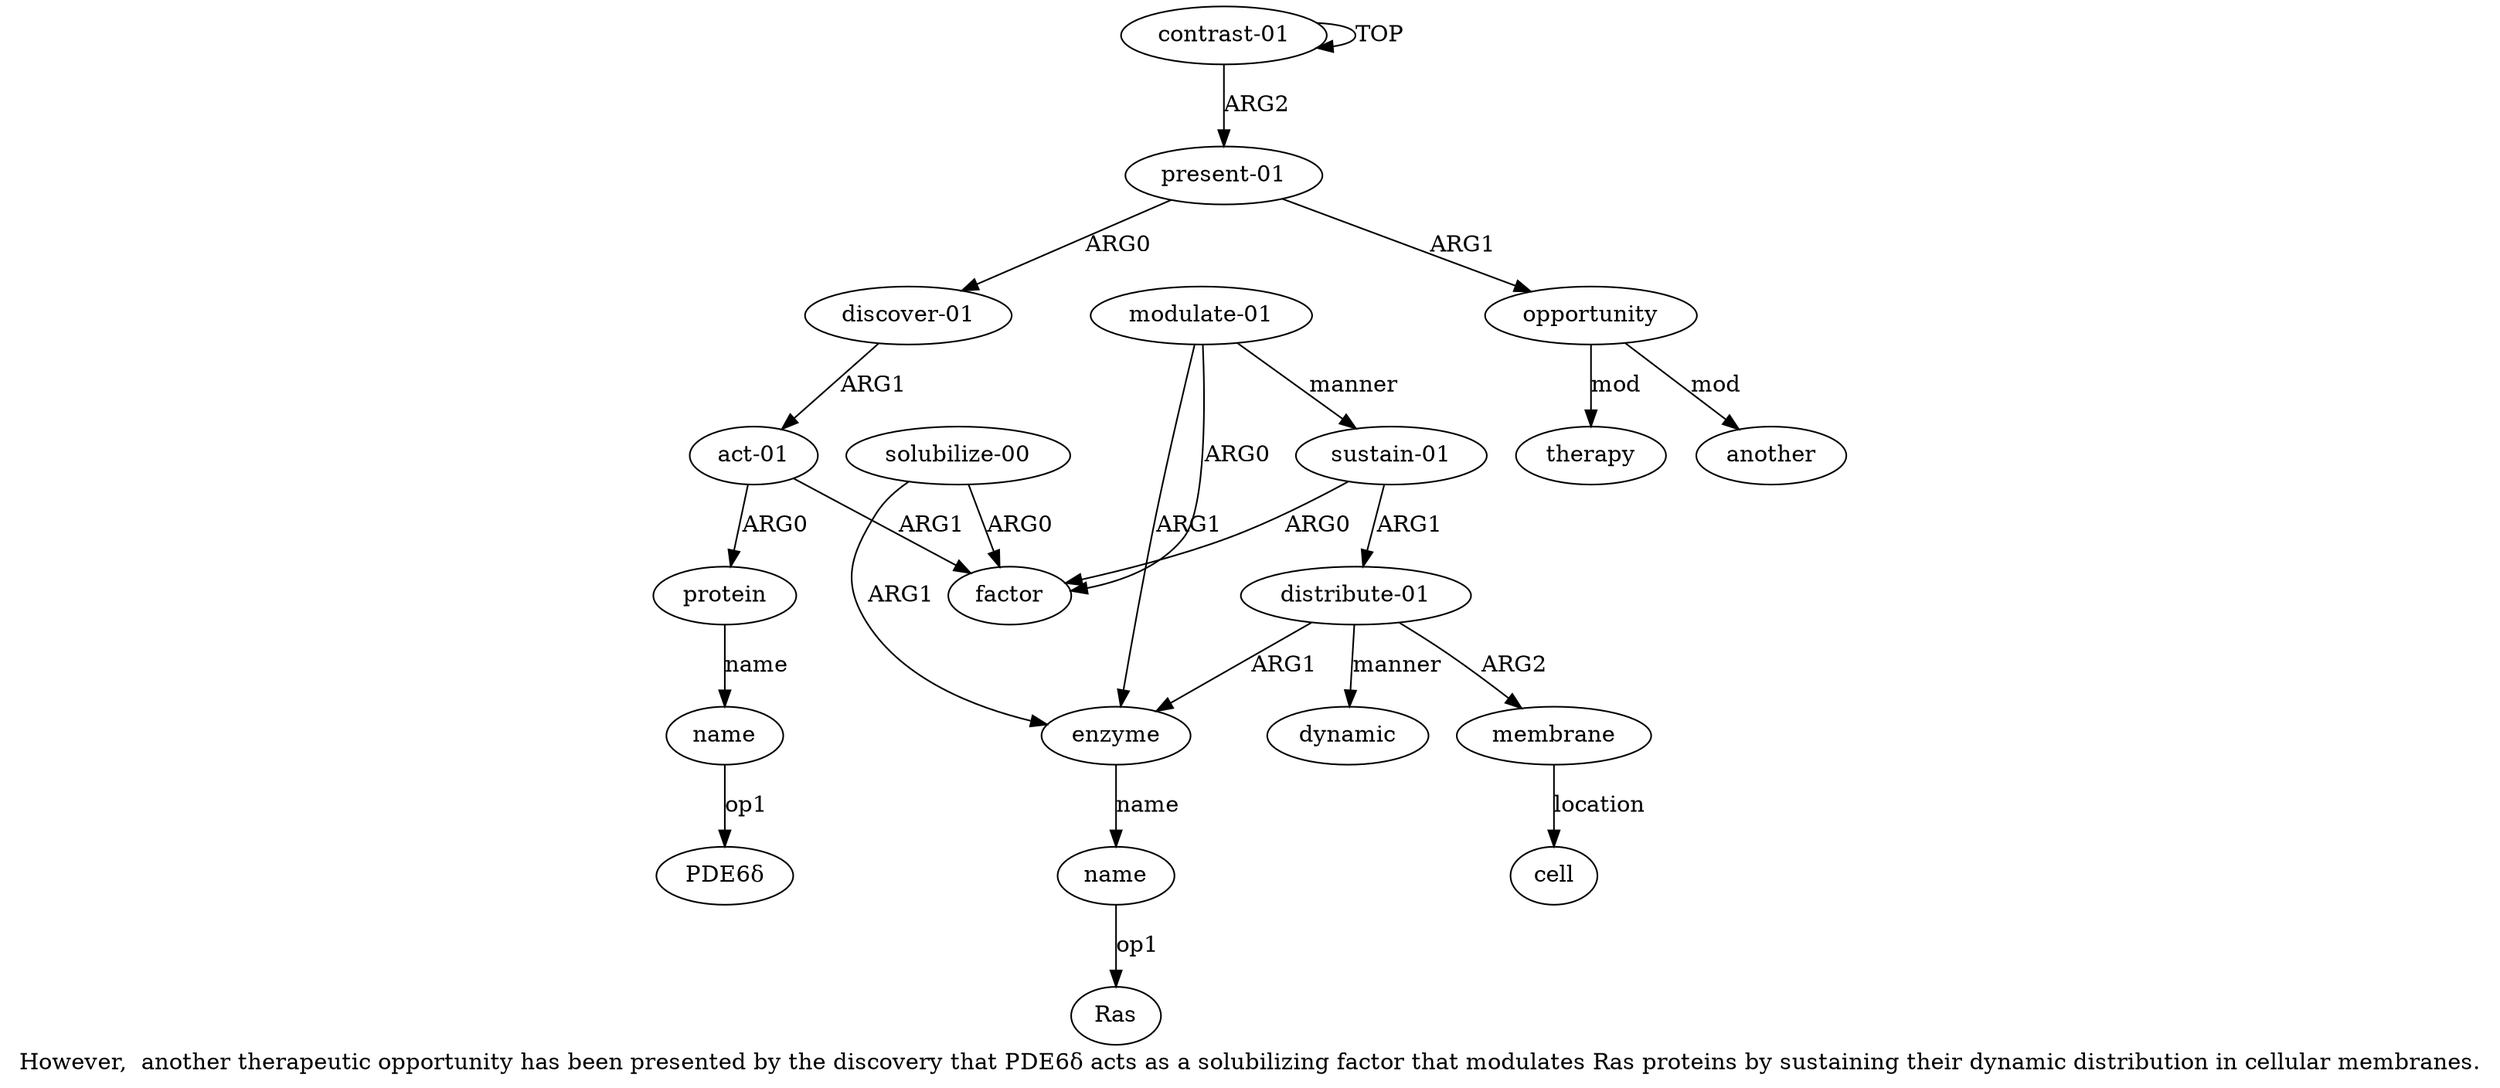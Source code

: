 digraph  {
	graph [label="However,  another therapeutic opportunity has been presented by the discovery that PDE6δ acts as a solubilizing factor that modulates \
Ras proteins by sustaining their dynamic distribution in cellular membranes."];
	node [label="\N"];
	a15	 [color=black,
		gold_ind=15,
		gold_label=dynamic,
		label=dynamic,
		test_ind=15,
		test_label=dynamic];
	a14	 [color=black,
		gold_ind=14,
		gold_label=cell,
		label=cell,
		test_ind=14,
		test_label=cell];
	a17	 [color=black,
		gold_ind=17,
		gold_label=therapy,
		label=therapy,
		test_ind=17,
		test_label=therapy];
	a16	 [color=black,
		gold_ind=16,
		gold_label=opportunity,
		label=opportunity,
		test_ind=16,
		test_label=opportunity];
	a16 -> a17 [key=0,
	color=black,
	gold_label=mod,
	label=mod,
	test_label=mod];
a18 [color=black,
	gold_ind=18,
	gold_label=another,
	label=another,
	test_ind=18,
	test_label=another];
a16 -> a18 [key=0,
color=black,
gold_label=mod,
label=mod,
test_label=mod];
a11 [color=black,
gold_ind=11,
gold_label="sustain-01",
label="sustain-01",
test_ind=11,
test_label="sustain-01"];
a12 [color=black,
gold_ind=12,
gold_label="distribute-01",
label="distribute-01",
test_ind=12,
test_label="distribute-01"];
a11 -> a12 [key=0,
color=black,
gold_label=ARG1,
label=ARG1,
test_label=ARG1];
a6 [color=black,
gold_ind=6,
gold_label=factor,
label=factor,
test_ind=6,
test_label=factor];
a11 -> a6 [key=0,
color=black,
gold_label=ARG0,
label=ARG0,
test_label=ARG0];
a10 [color=black,
gold_ind=10,
gold_label=name,
label=name,
test_ind=10,
test_label=name];
"a10 Ras" [color=black,
gold_ind=-1,
gold_label=Ras,
label=Ras,
test_ind=-1,
test_label=Ras];
a10 -> "a10 Ras" [key=0,
color=black,
gold_label=op1,
label=op1,
test_label=op1];
a13 [color=black,
gold_ind=13,
gold_label=membrane,
label=membrane,
test_ind=13,
test_label=membrane];
a13 -> a14 [key=0,
color=black,
gold_label=location,
label=location,
test_label=location];
a12 -> a15 [key=0,
color=black,
gold_label=manner,
label=manner,
test_label=manner];
a12 -> a13 [key=0,
color=black,
gold_label=ARG2,
label=ARG2,
test_label=ARG2];
a9 [color=black,
gold_ind=9,
gold_label=enzyme,
label=enzyme,
test_ind=9,
test_label=enzyme];
a12 -> a9 [key=0,
color=black,
gold_label=ARG1,
label=ARG1,
test_label=ARG1];
a1 [color=black,
gold_ind=1,
gold_label="present-01",
label="present-01",
test_ind=1,
test_label="present-01"];
a1 -> a16 [key=0,
color=black,
gold_label=ARG1,
label=ARG1,
test_label=ARG1];
a2 [color=black,
gold_ind=2,
gold_label="discover-01",
label="discover-01",
test_ind=2,
test_label="discover-01"];
a1 -> a2 [key=0,
color=black,
gold_label=ARG0,
label=ARG0,
test_label=ARG0];
a0 [color=black,
gold_ind=0,
gold_label="contrast-01",
label="contrast-01",
test_ind=0,
test_label="contrast-01"];
a0 -> a1 [key=0,
color=black,
gold_label=ARG2,
label=ARG2,
test_label=ARG2];
a0 -> a0 [key=0,
color=black,
gold_label=TOP,
label=TOP,
test_label=TOP];
a3 [color=black,
gold_ind=3,
gold_label="act-01",
label="act-01",
test_ind=3,
test_label="act-01"];
a4 [color=black,
gold_ind=4,
gold_label=protein,
label=protein,
test_ind=4,
test_label=protein];
a3 -> a4 [key=0,
color=black,
gold_label=ARG0,
label=ARG0,
test_label=ARG0];
a3 -> a6 [key=0,
color=black,
gold_label=ARG1,
label=ARG1,
test_label=ARG1];
a2 -> a3 [key=0,
color=black,
gold_label=ARG1,
label=ARG1,
test_label=ARG1];
a5 [color=black,
gold_ind=5,
gold_label=name,
label=name,
test_ind=5,
test_label=name];
"a5 PDE6δ" [color=black,
gold_ind=-1,
gold_label=PDE6δ,
label=PDE6δ,
test_ind=-1,
test_label=PDE6δ];
a5 -> "a5 PDE6δ" [key=0,
color=black,
gold_label=op1,
label=op1,
test_label=op1];
a4 -> a5 [key=0,
color=black,
gold_label=name,
label=name,
test_label=name];
a7 [color=black,
gold_ind=7,
gold_label="solubilize-00",
label="solubilize-00",
test_ind=7,
test_label="solubilize-00"];
a7 -> a6 [key=0,
color=black,
gold_label=ARG0,
label=ARG0,
test_label=ARG0];
a7 -> a9 [key=0,
color=black,
gold_label=ARG1,
label=ARG1,
test_label=ARG1];
a9 -> a10 [key=0,
color=black,
gold_label=name,
label=name,
test_label=name];
a8 [color=black,
gold_ind=8,
gold_label="modulate-01",
label="modulate-01",
test_ind=8,
test_label="modulate-01"];
a8 -> a11 [key=0,
color=black,
gold_label=manner,
label=manner,
test_label=manner];
a8 -> a6 [key=0,
color=black,
gold_label=ARG0,
label=ARG0,
test_label=ARG0];
a8 -> a9 [key=0,
color=black,
gold_label=ARG1,
label=ARG1,
test_label=ARG1];
}
